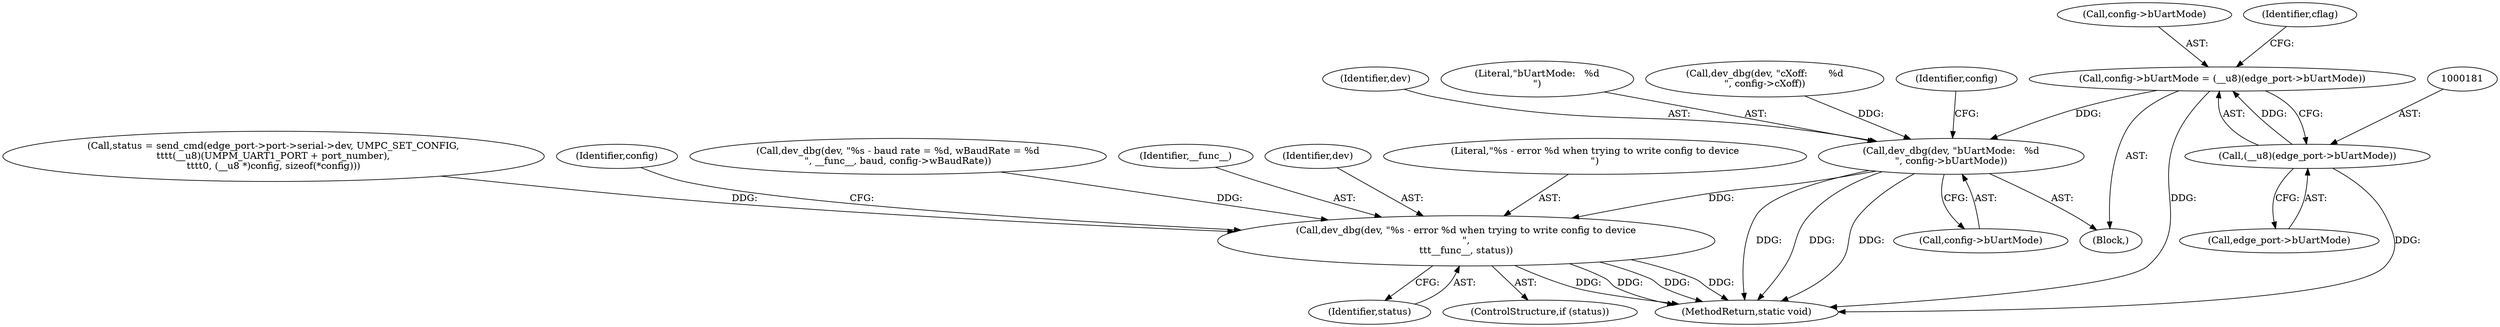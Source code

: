 digraph "0_linux_6aeb75e6adfaed16e58780309613a578fe1ee90b@pointer" {
"1000176" [label="(Call,config->bUartMode = (__u8)(edge_port->bUartMode))"];
"1000180" [label="(Call,(__u8)(edge_port->bUartMode))"];
"1000499" [label="(Call,dev_dbg(dev, \"bUartMode:   %d\n\", config->bUartMode))"];
"1000540" [label="(Call,dev_dbg(dev, \"%s - error %d when trying to write config to device\n\",\n\t\t\t__func__, status))"];
"1000493" [label="(Call,dev_dbg(dev, \"cXoff:       %d\n\", config->cXoff))"];
"1000177" [label="(Call,config->bUartMode)"];
"1000541" [label="(Identifier,dev)"];
"1000114" [label="(Block,)"];
"1000499" [label="(Call,dev_dbg(dev, \"bUartMode:   %d\n\", config->bUartMode))"];
"1000544" [label="(Identifier,status)"];
"1000542" [label="(Literal,\"%s - error %d when trying to write config to device\n\")"];
"1000182" [label="(Call,edge_port->bUartMode)"];
"1000508" [label="(Identifier,config)"];
"1000187" [label="(Identifier,cflag)"];
"1000547" [label="(MethodReturn,static void)"];
"1000500" [label="(Identifier,dev)"];
"1000501" [label="(Literal,\"bUartMode:   %d\n\")"];
"1000176" [label="(Call,config->bUartMode = (__u8)(edge_port->bUartMode))"];
"1000515" [label="(Call,status = send_cmd(edge_port->port->serial->dev, UMPC_SET_CONFIG,\n\t\t\t\t(__u8)(UMPM_UART1_PORT + port_number),\n\t\t\t\t0, (__u8 *)config, sizeof(*config)))"];
"1000546" [label="(Identifier,config)"];
"1000502" [label="(Call,config->bUartMode)"];
"1000180" [label="(Call,(__u8)(edge_port->bUartMode))"];
"1000538" [label="(ControlStructure,if (status))"];
"1000445" [label="(Call,dev_dbg(dev, \"%s - baud rate = %d, wBaudRate = %d\n\", __func__, baud, config->wBaudRate))"];
"1000543" [label="(Identifier,__func__)"];
"1000540" [label="(Call,dev_dbg(dev, \"%s - error %d when trying to write config to device\n\",\n\t\t\t__func__, status))"];
"1000176" -> "1000114"  [label="AST: "];
"1000176" -> "1000180"  [label="CFG: "];
"1000177" -> "1000176"  [label="AST: "];
"1000180" -> "1000176"  [label="AST: "];
"1000187" -> "1000176"  [label="CFG: "];
"1000176" -> "1000547"  [label="DDG: "];
"1000180" -> "1000176"  [label="DDG: "];
"1000176" -> "1000499"  [label="DDG: "];
"1000180" -> "1000182"  [label="CFG: "];
"1000181" -> "1000180"  [label="AST: "];
"1000182" -> "1000180"  [label="AST: "];
"1000180" -> "1000547"  [label="DDG: "];
"1000499" -> "1000114"  [label="AST: "];
"1000499" -> "1000502"  [label="CFG: "];
"1000500" -> "1000499"  [label="AST: "];
"1000501" -> "1000499"  [label="AST: "];
"1000502" -> "1000499"  [label="AST: "];
"1000508" -> "1000499"  [label="CFG: "];
"1000499" -> "1000547"  [label="DDG: "];
"1000499" -> "1000547"  [label="DDG: "];
"1000499" -> "1000547"  [label="DDG: "];
"1000493" -> "1000499"  [label="DDG: "];
"1000499" -> "1000540"  [label="DDG: "];
"1000540" -> "1000538"  [label="AST: "];
"1000540" -> "1000544"  [label="CFG: "];
"1000541" -> "1000540"  [label="AST: "];
"1000542" -> "1000540"  [label="AST: "];
"1000543" -> "1000540"  [label="AST: "];
"1000544" -> "1000540"  [label="AST: "];
"1000546" -> "1000540"  [label="CFG: "];
"1000540" -> "1000547"  [label="DDG: "];
"1000540" -> "1000547"  [label="DDG: "];
"1000540" -> "1000547"  [label="DDG: "];
"1000540" -> "1000547"  [label="DDG: "];
"1000445" -> "1000540"  [label="DDG: "];
"1000515" -> "1000540"  [label="DDG: "];
}

